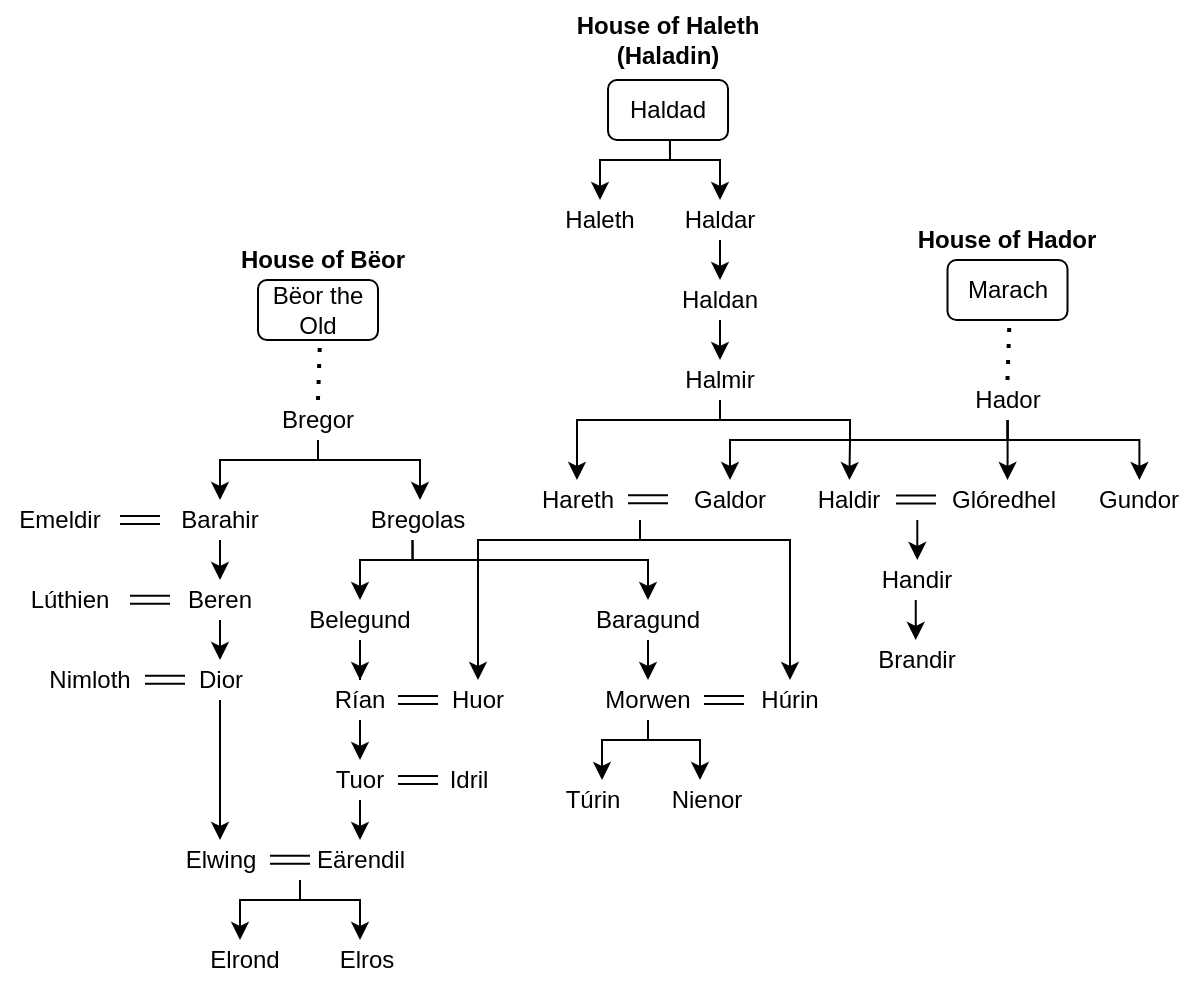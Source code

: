 <mxfile version="27.1.6">
  <diagram name="Page-1" id="uzgN1Kft4WhtwCjWMPUb">
    <mxGraphModel dx="1075" dy="1774" grid="1" gridSize="10" guides="1" tooltips="1" connect="1" arrows="1" fold="1" page="1" pageScale="1" pageWidth="827" pageHeight="1169" background="none" math="0" shadow="0">
      <root>
        <mxCell id="0" />
        <mxCell id="1" parent="0" />
        <mxCell id="FOihwHeTuNxxg1RpXrXS-4" style="edgeStyle=orthogonalEdgeStyle;rounded=0;orthogonalLoop=1;jettySize=auto;html=1;" edge="1" parent="1" source="FOihwHeTuNxxg1RpXrXS-2">
          <mxGeometry relative="1" as="geometry">
            <mxPoint x="170" y="140" as="targetPoint" />
            <Array as="points">
              <mxPoint x="219" y="120" />
              <mxPoint x="170" y="120" />
              <mxPoint x="170" y="130" />
            </Array>
          </mxGeometry>
        </mxCell>
        <mxCell id="FOihwHeTuNxxg1RpXrXS-5" style="edgeStyle=orthogonalEdgeStyle;rounded=0;orthogonalLoop=1;jettySize=auto;html=1;" edge="1" parent="1" source="FOihwHeTuNxxg1RpXrXS-2">
          <mxGeometry relative="1" as="geometry">
            <mxPoint x="270" y="140" as="targetPoint" />
            <Array as="points">
              <mxPoint x="219" y="120" />
              <mxPoint x="270" y="120" />
              <mxPoint x="270" y="140" />
            </Array>
          </mxGeometry>
        </mxCell>
        <mxCell id="FOihwHeTuNxxg1RpXrXS-2" value="Bregor" style="text;html=1;align=center;verticalAlign=middle;whiteSpace=wrap;rounded=0;" vertex="1" parent="1">
          <mxGeometry x="189" y="90" width="60" height="20" as="geometry" />
        </mxCell>
        <mxCell id="FOihwHeTuNxxg1RpXrXS-3" value="" style="endArrow=none;dashed=1;html=1;dashPattern=1 3;strokeWidth=2;rounded=0;exitX=0.5;exitY=0;exitDx=0;exitDy=0;entryX=0.5;entryY=1;entryDx=0;entryDy=0;" edge="1" parent="1" source="FOihwHeTuNxxg1RpXrXS-2">
          <mxGeometry width="50" height="50" relative="1" as="geometry">
            <mxPoint x="110" y="210" as="sourcePoint" />
            <mxPoint x="220" y="60" as="targetPoint" />
          </mxGeometry>
        </mxCell>
        <mxCell id="FOihwHeTuNxxg1RpXrXS-10" style="edgeStyle=orthogonalEdgeStyle;rounded=0;orthogonalLoop=1;jettySize=auto;html=1;" edge="1" parent="1" source="FOihwHeTuNxxg1RpXrXS-6">
          <mxGeometry relative="1" as="geometry">
            <mxPoint x="170" y="180" as="targetPoint" />
          </mxGeometry>
        </mxCell>
        <mxCell id="FOihwHeTuNxxg1RpXrXS-6" value="Barahir" style="text;html=1;align=center;verticalAlign=middle;whiteSpace=wrap;rounded=0;" vertex="1" parent="1">
          <mxGeometry x="140" y="140" width="60" height="20" as="geometry" />
        </mxCell>
        <mxCell id="FOihwHeTuNxxg1RpXrXS-7" value="Bregolas" style="text;html=1;align=center;verticalAlign=middle;whiteSpace=wrap;rounded=0;" vertex="1" parent="1">
          <mxGeometry x="239" y="140" width="60" height="20" as="geometry" />
        </mxCell>
        <mxCell id="FOihwHeTuNxxg1RpXrXS-8" value="Emeldir" style="text;html=1;align=center;verticalAlign=middle;whiteSpace=wrap;rounded=0;" vertex="1" parent="1">
          <mxGeometry x="60" y="140" width="60" height="20" as="geometry" />
        </mxCell>
        <mxCell id="FOihwHeTuNxxg1RpXrXS-9" value="" style="shape=link;html=1;rounded=0;exitX=1;exitY=0.5;exitDx=0;exitDy=0;entryX=0;entryY=0.5;entryDx=0;entryDy=0;" edge="1" parent="1">
          <mxGeometry width="100" relative="1" as="geometry">
            <mxPoint x="120" y="150" as="sourcePoint" />
            <mxPoint x="140" y="150" as="targetPoint" />
          </mxGeometry>
        </mxCell>
        <mxCell id="FOihwHeTuNxxg1RpXrXS-15" style="edgeStyle=orthogonalEdgeStyle;rounded=0;orthogonalLoop=1;jettySize=auto;html=1;" edge="1" parent="1" source="FOihwHeTuNxxg1RpXrXS-11">
          <mxGeometry relative="1" as="geometry">
            <mxPoint x="170" y="220" as="targetPoint" />
          </mxGeometry>
        </mxCell>
        <mxCell id="FOihwHeTuNxxg1RpXrXS-11" value="Beren" style="text;html=1;align=center;verticalAlign=middle;whiteSpace=wrap;rounded=0;" vertex="1" parent="1">
          <mxGeometry x="145" y="180" width="50" height="20" as="geometry" />
        </mxCell>
        <mxCell id="FOihwHeTuNxxg1RpXrXS-12" value="Lúthien" style="text;html=1;align=center;verticalAlign=middle;whiteSpace=wrap;rounded=0;" vertex="1" parent="1">
          <mxGeometry x="70" y="180" width="50" height="20" as="geometry" />
        </mxCell>
        <mxCell id="FOihwHeTuNxxg1RpXrXS-13" value="" style="shape=link;html=1;rounded=0;exitX=1;exitY=0.5;exitDx=0;exitDy=0;entryX=0;entryY=0.5;entryDx=0;entryDy=0;" edge="1" parent="1">
          <mxGeometry width="100" relative="1" as="geometry">
            <mxPoint x="125" y="189.93" as="sourcePoint" />
            <mxPoint x="145" y="189.93" as="targetPoint" />
          </mxGeometry>
        </mxCell>
        <mxCell id="FOihwHeTuNxxg1RpXrXS-14" value="Bëor the Old" style="rounded=1;whiteSpace=wrap;html=1;" vertex="1" parent="1">
          <mxGeometry x="189" y="30" width="60" height="30" as="geometry" />
        </mxCell>
        <mxCell id="FOihwHeTuNxxg1RpXrXS-19" style="edgeStyle=orthogonalEdgeStyle;rounded=0;orthogonalLoop=1;jettySize=auto;html=1;entryX=0.5;entryY=0;entryDx=0;entryDy=0;exitX=0.5;exitY=1;exitDx=0;exitDy=0;" edge="1" parent="1" source="FOihwHeTuNxxg1RpXrXS-16" target="FOihwHeTuNxxg1RpXrXS-21">
          <mxGeometry relative="1" as="geometry">
            <mxPoint x="170" y="260" as="targetPoint" />
          </mxGeometry>
        </mxCell>
        <mxCell id="FOihwHeTuNxxg1RpXrXS-16" value="Dior" style="text;html=1;align=center;verticalAlign=middle;whiteSpace=wrap;rounded=0;" vertex="1" parent="1">
          <mxGeometry x="152.5" y="220" width="35" height="20" as="geometry" />
        </mxCell>
        <mxCell id="FOihwHeTuNxxg1RpXrXS-17" value="Nimloth" style="text;html=1;align=center;verticalAlign=middle;whiteSpace=wrap;rounded=0;" vertex="1" parent="1">
          <mxGeometry x="80" y="220" width="50" height="20" as="geometry" />
        </mxCell>
        <mxCell id="FOihwHeTuNxxg1RpXrXS-18" value="" style="shape=link;html=1;rounded=0;exitX=1;exitY=0.5;exitDx=0;exitDy=0;entryX=0;entryY=0.5;entryDx=0;entryDy=0;" edge="1" parent="1">
          <mxGeometry width="100" relative="1" as="geometry">
            <mxPoint x="132.5" y="229.86" as="sourcePoint" />
            <mxPoint x="152.5" y="229.86" as="targetPoint" />
          </mxGeometry>
        </mxCell>
        <mxCell id="FOihwHeTuNxxg1RpXrXS-20" value="Eärendil" style="text;html=1;align=center;verticalAlign=middle;whiteSpace=wrap;rounded=0;" vertex="1" parent="1">
          <mxGeometry x="213.75" y="310" width="52.5" height="20" as="geometry" />
        </mxCell>
        <mxCell id="FOihwHeTuNxxg1RpXrXS-21" value="Elwing" style="text;html=1;align=center;verticalAlign=middle;whiteSpace=wrap;rounded=0;" vertex="1" parent="1">
          <mxGeometry x="147.5" y="310" width="45" height="20" as="geometry" />
        </mxCell>
        <mxCell id="FOihwHeTuNxxg1RpXrXS-22" value="" style="shape=link;html=1;rounded=0;exitX=1;exitY=0.5;exitDx=0;exitDy=0;entryX=0;entryY=0.5;entryDx=0;entryDy=0;" edge="1" parent="1">
          <mxGeometry width="100" relative="1" as="geometry">
            <mxPoint x="195" y="319.9" as="sourcePoint" />
            <mxPoint x="215" y="319.9" as="targetPoint" />
          </mxGeometry>
        </mxCell>
        <mxCell id="FOihwHeTuNxxg1RpXrXS-23" style="edgeStyle=orthogonalEdgeStyle;rounded=0;orthogonalLoop=1;jettySize=auto;html=1;" edge="1" parent="1">
          <mxGeometry relative="1" as="geometry">
            <mxPoint x="180" y="360" as="targetPoint" />
            <mxPoint x="210" y="330" as="sourcePoint" />
            <Array as="points">
              <mxPoint x="210" y="340" />
              <mxPoint x="180" y="340" />
            </Array>
          </mxGeometry>
        </mxCell>
        <mxCell id="FOihwHeTuNxxg1RpXrXS-24" style="edgeStyle=orthogonalEdgeStyle;rounded=0;orthogonalLoop=1;jettySize=auto;html=1;" edge="1" parent="1">
          <mxGeometry relative="1" as="geometry">
            <mxPoint x="240" y="360" as="targetPoint" />
            <mxPoint x="210" y="330" as="sourcePoint" />
            <Array as="points">
              <mxPoint x="210" y="340" />
              <mxPoint x="240" y="340" />
              <mxPoint x="240" y="360" />
            </Array>
          </mxGeometry>
        </mxCell>
        <mxCell id="FOihwHeTuNxxg1RpXrXS-25" value="Elrond" style="text;html=1;align=center;verticalAlign=middle;whiteSpace=wrap;rounded=0;" vertex="1" parent="1">
          <mxGeometry x="160" y="360" width="45" height="20" as="geometry" />
        </mxCell>
        <mxCell id="FOihwHeTuNxxg1RpXrXS-26" value="Elros" style="text;html=1;align=center;verticalAlign=middle;whiteSpace=wrap;rounded=0;" vertex="1" parent="1">
          <mxGeometry x="221.25" y="360" width="45" height="20" as="geometry" />
        </mxCell>
        <mxCell id="FOihwHeTuNxxg1RpXrXS-27" style="edgeStyle=orthogonalEdgeStyle;rounded=0;orthogonalLoop=1;jettySize=auto;html=1;entryX=0.5;entryY=0;entryDx=0;entryDy=0;" edge="1" parent="1" target="FOihwHeTuNxxg1RpXrXS-29">
          <mxGeometry relative="1" as="geometry">
            <mxPoint x="240" y="180" as="targetPoint" />
            <mxPoint x="266.25" y="160" as="sourcePoint" />
            <Array as="points">
              <mxPoint x="266" y="170" />
              <mxPoint x="240" y="170" />
            </Array>
          </mxGeometry>
        </mxCell>
        <mxCell id="FOihwHeTuNxxg1RpXrXS-28" style="edgeStyle=orthogonalEdgeStyle;rounded=0;orthogonalLoop=1;jettySize=auto;html=1;entryX=0.5;entryY=0;entryDx=0;entryDy=0;" edge="1" parent="1" target="FOihwHeTuNxxg1RpXrXS-30">
          <mxGeometry relative="1" as="geometry">
            <mxPoint x="296.25" y="190" as="targetPoint" />
            <mxPoint x="266.25" y="160" as="sourcePoint" />
            <Array as="points">
              <mxPoint x="266" y="170" />
              <mxPoint x="384" y="170" />
            </Array>
          </mxGeometry>
        </mxCell>
        <mxCell id="FOihwHeTuNxxg1RpXrXS-31" style="edgeStyle=orthogonalEdgeStyle;rounded=0;orthogonalLoop=1;jettySize=auto;html=1;entryX=0.5;entryY=0;entryDx=0;entryDy=0;" edge="1" parent="1" source="FOihwHeTuNxxg1RpXrXS-29" target="FOihwHeTuNxxg1RpXrXS-32">
          <mxGeometry relative="1" as="geometry">
            <mxPoint x="240" y="230" as="targetPoint" />
            <Array as="points" />
          </mxGeometry>
        </mxCell>
        <mxCell id="FOihwHeTuNxxg1RpXrXS-29" value="Belegund" style="text;html=1;align=center;verticalAlign=middle;whiteSpace=wrap;rounded=0;" vertex="1" parent="1">
          <mxGeometry x="210" y="190" width="60" height="20" as="geometry" />
        </mxCell>
        <mxCell id="FOihwHeTuNxxg1RpXrXS-43" style="edgeStyle=orthogonalEdgeStyle;rounded=0;orthogonalLoop=1;jettySize=auto;html=1;" edge="1" parent="1" source="FOihwHeTuNxxg1RpXrXS-30">
          <mxGeometry relative="1" as="geometry">
            <mxPoint x="384" y="230" as="targetPoint" />
          </mxGeometry>
        </mxCell>
        <mxCell id="FOihwHeTuNxxg1RpXrXS-30" value="Baragund" style="text;html=1;align=center;verticalAlign=middle;whiteSpace=wrap;rounded=0;" vertex="1" parent="1">
          <mxGeometry x="354" y="190" width="60" height="20" as="geometry" />
        </mxCell>
        <mxCell id="FOihwHeTuNxxg1RpXrXS-35" style="edgeStyle=orthogonalEdgeStyle;rounded=0;orthogonalLoop=1;jettySize=auto;html=1;" edge="1" parent="1" source="FOihwHeTuNxxg1RpXrXS-32">
          <mxGeometry relative="1" as="geometry">
            <mxPoint x="240" y="270.0" as="targetPoint" />
          </mxGeometry>
        </mxCell>
        <mxCell id="FOihwHeTuNxxg1RpXrXS-32" value="Rían" style="text;html=1;align=center;verticalAlign=middle;whiteSpace=wrap;rounded=0;" vertex="1" parent="1">
          <mxGeometry x="220" y="230" width="40" height="20" as="geometry" />
        </mxCell>
        <mxCell id="FOihwHeTuNxxg1RpXrXS-33" value="" style="shape=link;html=1;rounded=0;exitX=1;exitY=0.5;exitDx=0;exitDy=0;entryX=0;entryY=0.5;entryDx=0;entryDy=0;" edge="1" parent="1">
          <mxGeometry width="100" relative="1" as="geometry">
            <mxPoint x="259" y="240" as="sourcePoint" />
            <mxPoint x="279" y="240" as="targetPoint" />
          </mxGeometry>
        </mxCell>
        <mxCell id="FOihwHeTuNxxg1RpXrXS-34" value="Huor" style="text;html=1;align=center;verticalAlign=middle;whiteSpace=wrap;rounded=0;" vertex="1" parent="1">
          <mxGeometry x="279" y="230" width="40" height="20" as="geometry" />
        </mxCell>
        <mxCell id="FOihwHeTuNxxg1RpXrXS-42" style="edgeStyle=orthogonalEdgeStyle;rounded=0;orthogonalLoop=1;jettySize=auto;html=1;exitX=0.5;exitY=1;exitDx=0;exitDy=0;" edge="1" parent="1" source="FOihwHeTuNxxg1RpXrXS-36">
          <mxGeometry relative="1" as="geometry">
            <mxPoint x="240" y="310" as="targetPoint" />
            <mxPoint x="293.75" y="290" as="sourcePoint" />
            <Array as="points">
              <mxPoint x="240" y="310" />
            </Array>
          </mxGeometry>
        </mxCell>
        <mxCell id="FOihwHeTuNxxg1RpXrXS-36" value="Tuor" style="text;html=1;align=center;verticalAlign=middle;whiteSpace=wrap;rounded=0;" vertex="1" parent="1">
          <mxGeometry x="220" y="270" width="40" height="20" as="geometry" />
        </mxCell>
        <mxCell id="FOihwHeTuNxxg1RpXrXS-37" value="" style="shape=link;html=1;rounded=0;exitX=1;exitY=0.5;exitDx=0;exitDy=0;entryX=0;entryY=0.5;entryDx=0;entryDy=0;" edge="1" parent="1">
          <mxGeometry width="100" relative="1" as="geometry">
            <mxPoint x="259" y="280" as="sourcePoint" />
            <mxPoint x="279" y="280" as="targetPoint" />
          </mxGeometry>
        </mxCell>
        <mxCell id="FOihwHeTuNxxg1RpXrXS-38" value="Idril" style="text;html=1;align=center;verticalAlign=middle;whiteSpace=wrap;rounded=0;" vertex="1" parent="1">
          <mxGeometry x="279" y="270" width="31" height="20" as="geometry" />
        </mxCell>
        <mxCell id="FOihwHeTuNxxg1RpXrXS-47" style="edgeStyle=orthogonalEdgeStyle;rounded=0;orthogonalLoop=1;jettySize=auto;html=1;entryX=0.596;entryY=0;entryDx=0;entryDy=0;entryPerimeter=0;" edge="1" parent="1" source="FOihwHeTuNxxg1RpXrXS-44" target="FOihwHeTuNxxg1RpXrXS-48">
          <mxGeometry relative="1" as="geometry">
            <mxPoint x="360" y="270" as="targetPoint" />
            <Array as="points">
              <mxPoint x="384" y="260" />
              <mxPoint x="361" y="260" />
            </Array>
          </mxGeometry>
        </mxCell>
        <mxCell id="FOihwHeTuNxxg1RpXrXS-49" style="edgeStyle=orthogonalEdgeStyle;rounded=0;orthogonalLoop=1;jettySize=auto;html=1;" edge="1" parent="1" source="FOihwHeTuNxxg1RpXrXS-44">
          <mxGeometry relative="1" as="geometry">
            <mxPoint x="410" y="280" as="targetPoint" />
            <Array as="points">
              <mxPoint x="384" y="260" />
              <mxPoint x="410" y="260" />
            </Array>
          </mxGeometry>
        </mxCell>
        <mxCell id="FOihwHeTuNxxg1RpXrXS-44" value="Morwen" style="text;html=1;align=center;verticalAlign=middle;whiteSpace=wrap;rounded=0;" vertex="1" parent="1">
          <mxGeometry x="356" y="230" width="56" height="20" as="geometry" />
        </mxCell>
        <mxCell id="FOihwHeTuNxxg1RpXrXS-45" value="" style="shape=link;html=1;rounded=0;exitX=1;exitY=0.5;exitDx=0;exitDy=0;entryX=0;entryY=0.5;entryDx=0;entryDy=0;" edge="1" parent="1">
          <mxGeometry width="100" relative="1" as="geometry">
            <mxPoint x="412" y="240" as="sourcePoint" />
            <mxPoint x="432" y="240" as="targetPoint" />
          </mxGeometry>
        </mxCell>
        <mxCell id="FOihwHeTuNxxg1RpXrXS-46" value="Húrin" style="text;html=1;align=center;verticalAlign=middle;whiteSpace=wrap;rounded=0;" vertex="1" parent="1">
          <mxGeometry x="430" y="230" width="50" height="20" as="geometry" />
        </mxCell>
        <mxCell id="FOihwHeTuNxxg1RpXrXS-48" value="Túrin" style="text;html=1;align=center;verticalAlign=middle;whiteSpace=wrap;rounded=0;" vertex="1" parent="1">
          <mxGeometry x="333" y="280" width="47" height="20" as="geometry" />
        </mxCell>
        <mxCell id="FOihwHeTuNxxg1RpXrXS-50" value="Nienor" style="text;html=1;align=center;verticalAlign=middle;whiteSpace=wrap;rounded=0;" vertex="1" parent="1">
          <mxGeometry x="390" y="280" width="47" height="20" as="geometry" />
        </mxCell>
        <mxCell id="FOihwHeTuNxxg1RpXrXS-51" style="edgeStyle=orthogonalEdgeStyle;rounded=0;orthogonalLoop=1;jettySize=auto;html=1;entryX=0.5;entryY=0;entryDx=0;entryDy=0;" edge="1" parent="1" source="FOihwHeTuNxxg1RpXrXS-53" target="FOihwHeTuNxxg1RpXrXS-73">
          <mxGeometry relative="1" as="geometry">
            <mxPoint x="421.7" y="130" as="targetPoint" />
            <Array as="points">
              <mxPoint x="564" y="110" />
              <mxPoint x="425" y="110" />
            </Array>
          </mxGeometry>
        </mxCell>
        <mxCell id="FOihwHeTuNxxg1RpXrXS-52" style="edgeStyle=orthogonalEdgeStyle;rounded=0;orthogonalLoop=1;jettySize=auto;html=1;entryX=0.5;entryY=0;entryDx=0;entryDy=0;" edge="1" parent="1" source="FOihwHeTuNxxg1RpXrXS-53" target="FOihwHeTuNxxg1RpXrXS-80">
          <mxGeometry relative="1" as="geometry">
            <mxPoint x="630.35" y="120" as="targetPoint" />
            <Array as="points">
              <mxPoint x="563.35" y="110" />
              <mxPoint x="629.35" y="110" />
            </Array>
          </mxGeometry>
        </mxCell>
        <mxCell id="FOihwHeTuNxxg1RpXrXS-57" style="edgeStyle=orthogonalEdgeStyle;rounded=0;orthogonalLoop=1;jettySize=auto;html=1;" edge="1" parent="1" source="FOihwHeTuNxxg1RpXrXS-53">
          <mxGeometry relative="1" as="geometry">
            <mxPoint x="563.75" y="130" as="targetPoint" />
          </mxGeometry>
        </mxCell>
        <mxCell id="FOihwHeTuNxxg1RpXrXS-53" value="Hador" style="text;html=1;align=center;verticalAlign=middle;whiteSpace=wrap;rounded=0;" vertex="1" parent="1">
          <mxGeometry x="533.75" y="80" width="60" height="20" as="geometry" />
        </mxCell>
        <mxCell id="FOihwHeTuNxxg1RpXrXS-54" value="" style="endArrow=none;dashed=1;html=1;dashPattern=1 3;strokeWidth=2;rounded=0;exitX=0.5;exitY=0;exitDx=0;exitDy=0;entryX=0.5;entryY=1;entryDx=0;entryDy=0;" edge="1" parent="1" source="FOihwHeTuNxxg1RpXrXS-53">
          <mxGeometry width="50" height="50" relative="1" as="geometry">
            <mxPoint x="454.75" y="200" as="sourcePoint" />
            <mxPoint x="564.75" y="50" as="targetPoint" />
          </mxGeometry>
        </mxCell>
        <mxCell id="FOihwHeTuNxxg1RpXrXS-56" value="Marach" style="rounded=1;whiteSpace=wrap;html=1;" vertex="1" parent="1">
          <mxGeometry x="533.75" y="20" width="60" height="30" as="geometry" />
        </mxCell>
        <mxCell id="FOihwHeTuNxxg1RpXrXS-58" value="Hareth" style="text;html=1;align=center;verticalAlign=middle;whiteSpace=wrap;rounded=0;" vertex="1" parent="1">
          <mxGeometry x="319.0" y="130" width="60" height="20" as="geometry" />
        </mxCell>
        <mxCell id="FOihwHeTuNxxg1RpXrXS-76" style="edgeStyle=orthogonalEdgeStyle;rounded=0;orthogonalLoop=1;jettySize=auto;html=1;" edge="1" parent="1">
          <mxGeometry relative="1" as="geometry">
            <mxPoint x="518.65" y="170" as="targetPoint" />
            <mxPoint x="518.65" y="150" as="sourcePoint" />
          </mxGeometry>
        </mxCell>
        <mxCell id="FOihwHeTuNxxg1RpXrXS-59" value="Glóredhel" style="text;html=1;align=center;verticalAlign=middle;whiteSpace=wrap;rounded=0;" vertex="1" parent="1">
          <mxGeometry x="532.35" y="130" width="60" height="20" as="geometry" />
        </mxCell>
        <mxCell id="FOihwHeTuNxxg1RpXrXS-67" style="edgeStyle=orthogonalEdgeStyle;rounded=0;orthogonalLoop=1;jettySize=auto;html=1;entryX=0.5;entryY=0;entryDx=0;entryDy=0;exitX=0.5;exitY=1;exitDx=0;exitDy=0;" edge="1" parent="1">
          <mxGeometry relative="1" as="geometry">
            <mxPoint x="348.5" y="130" as="targetPoint" />
            <Array as="points">
              <mxPoint x="420" y="90" />
              <mxPoint x="420" y="100" />
              <mxPoint x="349" y="100" />
            </Array>
            <mxPoint x="420" y="90" as="sourcePoint" />
          </mxGeometry>
        </mxCell>
        <mxCell id="FOihwHeTuNxxg1RpXrXS-68" style="edgeStyle=orthogonalEdgeStyle;rounded=0;orthogonalLoop=1;jettySize=auto;html=1;entryX=0.5;entryY=0;entryDx=0;entryDy=0;exitX=0.5;exitY=1;exitDx=0;exitDy=0;" edge="1" parent="1" target="FOihwHeTuNxxg1RpXrXS-71">
          <mxGeometry relative="1" as="geometry">
            <mxPoint x="496.71" y="110" as="targetPoint" />
            <Array as="points">
              <mxPoint x="420" y="90" />
              <mxPoint x="420" y="100" />
              <mxPoint x="485" y="100" />
              <mxPoint x="485" y="110" />
              <mxPoint x="485" y="110" />
            </Array>
            <mxPoint x="420" y="90" as="sourcePoint" />
          </mxGeometry>
        </mxCell>
        <mxCell id="FOihwHeTuNxxg1RpXrXS-71" value="Haldir" style="text;html=1;align=center;verticalAlign=middle;whiteSpace=wrap;rounded=0;" vertex="1" parent="1">
          <mxGeometry x="462.35" y="130" width="44.7" height="20" as="geometry" />
        </mxCell>
        <mxCell id="FOihwHeTuNxxg1RpXrXS-73" value="Galdor" style="text;html=1;align=center;verticalAlign=middle;whiteSpace=wrap;rounded=0;" vertex="1" parent="1">
          <mxGeometry x="400.0" y="130" width="50" height="20" as="geometry" />
        </mxCell>
        <mxCell id="FOihwHeTuNxxg1RpXrXS-75" value="" style="shape=link;html=1;rounded=0;exitX=1;exitY=0.5;exitDx=0;exitDy=0;entryX=0;entryY=0.5;entryDx=0;entryDy=0;" edge="1" parent="1">
          <mxGeometry width="100" relative="1" as="geometry">
            <mxPoint x="374.0" y="139.67" as="sourcePoint" />
            <mxPoint x="394.0" y="139.67" as="targetPoint" />
          </mxGeometry>
        </mxCell>
        <mxCell id="FOihwHeTuNxxg1RpXrXS-77" value="Handir" style="text;html=1;align=center;verticalAlign=middle;whiteSpace=wrap;rounded=0;" vertex="1" parent="1">
          <mxGeometry x="495.65" y="170" width="44.7" height="20" as="geometry" />
        </mxCell>
        <mxCell id="FOihwHeTuNxxg1RpXrXS-78" style="edgeStyle=orthogonalEdgeStyle;rounded=0;orthogonalLoop=1;jettySize=auto;html=1;" edge="1" parent="1">
          <mxGeometry relative="1" as="geometry">
            <mxPoint x="517.87" y="210" as="targetPoint" />
            <mxPoint x="517.87" y="190" as="sourcePoint" />
          </mxGeometry>
        </mxCell>
        <mxCell id="FOihwHeTuNxxg1RpXrXS-79" value="Brandir" style="text;html=1;align=center;verticalAlign=middle;whiteSpace=wrap;rounded=0;" vertex="1" parent="1">
          <mxGeometry x="495.65" y="210" width="44.7" height="20" as="geometry" />
        </mxCell>
        <mxCell id="FOihwHeTuNxxg1RpXrXS-80" value="Gundor" style="text;html=1;align=center;verticalAlign=middle;whiteSpace=wrap;rounded=0;" vertex="1" parent="1">
          <mxGeometry x="602.35" y="130" width="54.7" height="20" as="geometry" />
        </mxCell>
        <mxCell id="FOihwHeTuNxxg1RpXrXS-81" value="" style="shape=link;html=1;rounded=0;exitX=1;exitY=0.5;exitDx=0;exitDy=0;entryX=0;entryY=0.5;entryDx=0;entryDy=0;" edge="1" parent="1">
          <mxGeometry width="100" relative="1" as="geometry">
            <mxPoint x="508" y="139.73" as="sourcePoint" />
            <mxPoint x="528" y="139.73" as="targetPoint" />
          </mxGeometry>
        </mxCell>
        <mxCell id="FOihwHeTuNxxg1RpXrXS-82" style="edgeStyle=orthogonalEdgeStyle;rounded=0;orthogonalLoop=1;jettySize=auto;html=1;entryX=0.5;entryY=0;entryDx=0;entryDy=0;" edge="1" parent="1" target="FOihwHeTuNxxg1RpXrXS-34">
          <mxGeometry relative="1" as="geometry">
            <mxPoint x="300" y="210" as="targetPoint" />
            <Array as="points">
              <mxPoint x="380" y="150" />
              <mxPoint x="380" y="160" />
              <mxPoint x="299" y="160" />
            </Array>
            <mxPoint x="380" y="150" as="sourcePoint" />
          </mxGeometry>
        </mxCell>
        <mxCell id="FOihwHeTuNxxg1RpXrXS-83" style="edgeStyle=orthogonalEdgeStyle;rounded=0;orthogonalLoop=1;jettySize=auto;html=1;entryX=0.5;entryY=0;entryDx=0;entryDy=0;" edge="1" parent="1" target="FOihwHeTuNxxg1RpXrXS-46">
          <mxGeometry relative="1" as="geometry">
            <mxPoint x="458.85" y="230" as="targetPoint" />
            <Array as="points">
              <mxPoint x="380" y="150" />
              <mxPoint x="380" y="160" />
              <mxPoint x="455" y="160" />
            </Array>
            <mxPoint x="380" y="150" as="sourcePoint" />
          </mxGeometry>
        </mxCell>
        <mxCell id="FOihwHeTuNxxg1RpXrXS-85" value="Haldad" style="rounded=1;whiteSpace=wrap;html=1;" vertex="1" parent="1">
          <mxGeometry x="364.01" y="-70" width="60" height="30" as="geometry" />
        </mxCell>
        <mxCell id="FOihwHeTuNxxg1RpXrXS-86" value="House of Bëor" style="text;html=1;align=center;verticalAlign=middle;whiteSpace=wrap;rounded=0;fontStyle=1" vertex="1" parent="1">
          <mxGeometry x="177.25" y="10" width="89" height="20" as="geometry" />
        </mxCell>
        <mxCell id="FOihwHeTuNxxg1RpXrXS-87" value="House of Haleth (Haladin)" style="text;html=1;align=center;verticalAlign=middle;whiteSpace=wrap;rounded=0;fontStyle=1" vertex="1" parent="1">
          <mxGeometry x="342.83" y="-110" width="102.35" height="40" as="geometry" />
        </mxCell>
        <mxCell id="FOihwHeTuNxxg1RpXrXS-88" value="House of Hador" style="text;html=1;align=center;verticalAlign=middle;whiteSpace=wrap;rounded=0;fontStyle=1" vertex="1" parent="1">
          <mxGeometry x="514.25" width="99" height="20" as="geometry" />
        </mxCell>
        <mxCell id="FOihwHeTuNxxg1RpXrXS-89" style="edgeStyle=orthogonalEdgeStyle;rounded=0;orthogonalLoop=1;jettySize=auto;html=1;exitX=0.5;exitY=1;exitDx=0;exitDy=0;entryX=0.5;entryY=0;entryDx=0;entryDy=0;" edge="1" parent="1" target="FOihwHeTuNxxg1RpXrXS-91">
          <mxGeometry relative="1" as="geometry">
            <mxPoint x="359" y="-20" as="targetPoint" />
            <Array as="points">
              <mxPoint x="395" y="-30" />
              <mxPoint x="360" y="-30" />
              <mxPoint x="360" y="-10" />
            </Array>
            <mxPoint x="394.98" y="-40" as="sourcePoint" />
          </mxGeometry>
        </mxCell>
        <mxCell id="FOihwHeTuNxxg1RpXrXS-90" style="edgeStyle=orthogonalEdgeStyle;rounded=0;orthogonalLoop=1;jettySize=auto;html=1;exitX=0.5;exitY=1;exitDx=0;exitDy=0;entryX=0.5;entryY=0;entryDx=0;entryDy=0;entryPerimeter=0;" edge="1" parent="1" target="FOihwHeTuNxxg1RpXrXS-92">
          <mxGeometry relative="1" as="geometry">
            <mxPoint x="460" y="-10" as="targetPoint" />
            <Array as="points">
              <mxPoint x="395" y="-30" />
              <mxPoint x="420" y="-30" />
            </Array>
            <mxPoint x="394.98" y="-40" as="sourcePoint" />
          </mxGeometry>
        </mxCell>
        <mxCell id="FOihwHeTuNxxg1RpXrXS-91" value="Haleth" style="text;html=1;align=center;verticalAlign=middle;whiteSpace=wrap;rounded=0;" vertex="1" parent="1">
          <mxGeometry x="330" y="-10" width="60" height="20" as="geometry" />
        </mxCell>
        <mxCell id="FOihwHeTuNxxg1RpXrXS-93" style="edgeStyle=orthogonalEdgeStyle;rounded=0;orthogonalLoop=1;jettySize=auto;html=1;" edge="1" parent="1" source="FOihwHeTuNxxg1RpXrXS-92">
          <mxGeometry relative="1" as="geometry">
            <mxPoint x="420" y="30" as="targetPoint" />
          </mxGeometry>
        </mxCell>
        <mxCell id="FOihwHeTuNxxg1RpXrXS-92" value="Haldar" style="text;html=1;align=center;verticalAlign=middle;whiteSpace=wrap;rounded=0;" vertex="1" parent="1">
          <mxGeometry x="390" y="-10" width="60" height="20" as="geometry" />
        </mxCell>
        <mxCell id="FOihwHeTuNxxg1RpXrXS-95" style="edgeStyle=orthogonalEdgeStyle;rounded=0;orthogonalLoop=1;jettySize=auto;html=1;" edge="1" parent="1" source="FOihwHeTuNxxg1RpXrXS-94">
          <mxGeometry relative="1" as="geometry">
            <mxPoint x="420" y="70" as="targetPoint" />
          </mxGeometry>
        </mxCell>
        <mxCell id="FOihwHeTuNxxg1RpXrXS-94" value="Haldan" style="text;html=1;align=center;verticalAlign=middle;whiteSpace=wrap;rounded=0;" vertex="1" parent="1">
          <mxGeometry x="390" y="30" width="60" height="20" as="geometry" />
        </mxCell>
        <mxCell id="FOihwHeTuNxxg1RpXrXS-96" value="Halmir" style="text;html=1;align=center;verticalAlign=middle;whiteSpace=wrap;rounded=0;" vertex="1" parent="1">
          <mxGeometry x="390" y="70" width="60" height="20" as="geometry" />
        </mxCell>
      </root>
    </mxGraphModel>
  </diagram>
</mxfile>
